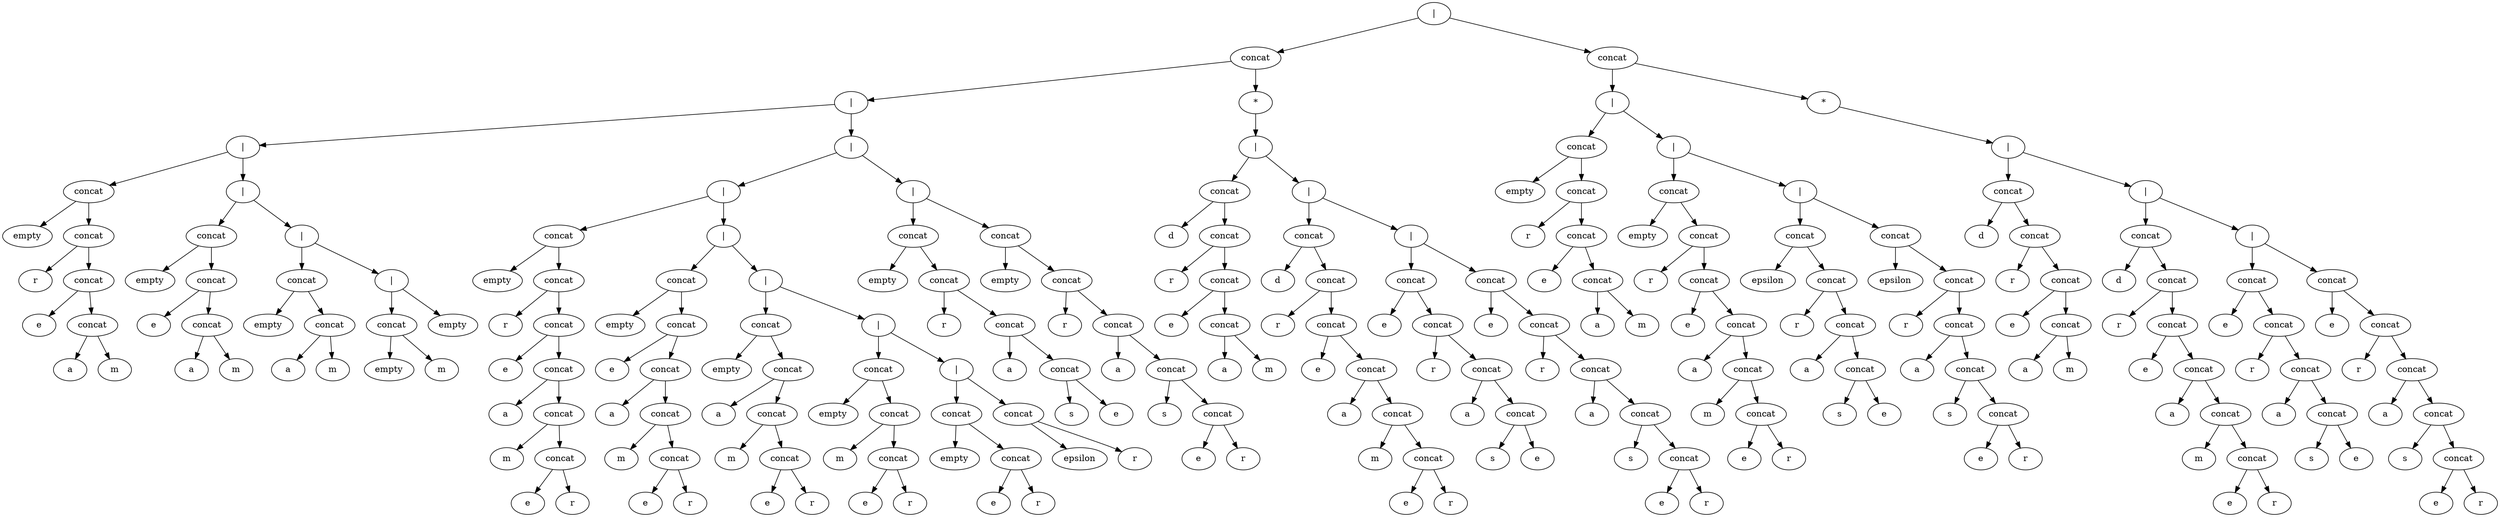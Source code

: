 digraph G {
  cbvbkhyvtfvavcrijwfldeocygklof [label="|"];
  cbvbkhyvtfvavcrijwfldeocygklof -> jcikxwwjwaeovjtsieadokxbxufkpk;
  jcikxwwjwaeovjtsieadokxbxufkpk [label="concat"];
  jcikxwwjwaeovjtsieadokxbxufkpk -> ubzqxsohvsybxjrnbcjlmglxciyooh;
  ubzqxsohvsybxjrnbcjlmglxciyooh [label="|"];
  ubzqxsohvsybxjrnbcjlmglxciyooh -> hcoieujaqwfgtzqzavxuezqlavjwxp;
  hcoieujaqwfgtzqzavxuezqlavjwxp [label="|"];
  hcoieujaqwfgtzqzavxuezqlavjwxp -> ixjevwwjsfohlpmiryoiawwduowxnt;
  ixjevwwjsfohlpmiryoiawwduowxnt [label="concat"];
  ixjevwwjsfohlpmiryoiawwduowxnt -> hnodswxqwovqmxqjecorjbcjjbuhug;
  hnodswxqwovqmxqjecorjbcjjbuhug [label="empty"];
  ixjevwwjsfohlpmiryoiawwduowxnt -> pktftzaccubkcrpkeabanhzatrpmoi;
  pktftzaccubkcrpkeabanhzatrpmoi [label="concat"];
  pktftzaccubkcrpkeabanhzatrpmoi -> xfmqiaaxhwfzqtbaapgrpnfrhawcvj;
  xfmqiaaxhwfzqtbaapgrpnfrhawcvj [label="r"];
  pktftzaccubkcrpkeabanhzatrpmoi -> ssrxtmsxxpuqsgaeuflvjpolrfgnyp;
  ssrxtmsxxpuqsgaeuflvjpolrfgnyp [label="concat"];
  ssrxtmsxxpuqsgaeuflvjpolrfgnyp -> fjklrqpvpthsfrumsyemjbecfwghlp;
  fjklrqpvpthsfrumsyemjbecfwghlp [label="e"];
  ssrxtmsxxpuqsgaeuflvjpolrfgnyp -> wykbrwtftbyyecehvftcfduouhvvzz;
  wykbrwtftbyyecehvftcfduouhvvzz [label="concat"];
  wykbrwtftbyyecehvftcfduouhvvzz -> btdepydamqbqluvtufknodedvytcut;
  btdepydamqbqluvtufknodedvytcut [label="a"];
  wykbrwtftbyyecehvftcfduouhvvzz -> ecscwbhsnmgnumeuzopgbznpwxcxyd;
  ecscwbhsnmgnumeuzopgbznpwxcxyd [label="m"];
  hcoieujaqwfgtzqzavxuezqlavjwxp -> gclfvauzafgwkpnuospchrlgmavyrs;
  gclfvauzafgwkpnuospchrlgmavyrs [label="|"];
  gclfvauzafgwkpnuospchrlgmavyrs -> uejmoorjrjhnomjafvkgekgbwzpljf;
  uejmoorjrjhnomjafvkgekgbwzpljf [label="concat"];
  uejmoorjrjhnomjafvkgekgbwzpljf -> jjgczdxjlliamksahtzhgnxlpjbhso;
  jjgczdxjlliamksahtzhgnxlpjbhso [label="empty"];
  uejmoorjrjhnomjafvkgekgbwzpljf -> ilfxyqtkcsxtulzdivdkzoqlzxinhh;
  ilfxyqtkcsxtulzdivdkzoqlzxinhh [label="concat"];
  ilfxyqtkcsxtulzdivdkzoqlzxinhh -> ukhppiowtiugldocxhktqybirambyr;
  ukhppiowtiugldocxhktqybirambyr [label="e"];
  ilfxyqtkcsxtulzdivdkzoqlzxinhh -> txuzyeruyfmnzkvmdlcbaqmzrwedkz;
  txuzyeruyfmnzkvmdlcbaqmzrwedkz [label="concat"];
  txuzyeruyfmnzkvmdlcbaqmzrwedkz -> eylbuhoxtbpijrybsbrobjjuucbjny;
  eylbuhoxtbpijrybsbrobjjuucbjny [label="a"];
  txuzyeruyfmnzkvmdlcbaqmzrwedkz -> yliuruvuwvlvyzjfzmfbeyvbkrxezd;
  yliuruvuwvlvyzjfzmfbeyvbkrxezd [label="m"];
  gclfvauzafgwkpnuospchrlgmavyrs -> mjpjtyplpxnlcpkztqrxcvfwdperdu;
  mjpjtyplpxnlcpkztqrxcvfwdperdu [label="|"];
  mjpjtyplpxnlcpkztqrxcvfwdperdu -> rcmhkkdlsgwyqqjmrlapsxnhidfijc;
  rcmhkkdlsgwyqqjmrlapsxnhidfijc [label="concat"];
  rcmhkkdlsgwyqqjmrlapsxnhidfijc -> mvnjkfnvmtfybczytyjntzbfdlhlmp;
  mvnjkfnvmtfybczytyjntzbfdlhlmp [label="empty"];
  rcmhkkdlsgwyqqjmrlapsxnhidfijc -> pjupunsatjzlcktduzpginqzmobtmt;
  pjupunsatjzlcktduzpginqzmobtmt [label="concat"];
  pjupunsatjzlcktduzpginqzmobtmt -> aaryldgjdaajcckbrhqzvjagslmgfb;
  aaryldgjdaajcckbrhqzvjagslmgfb [label="a"];
  pjupunsatjzlcktduzpginqzmobtmt -> rarfhnhwiagiluxdejalpervuuvwvp;
  rarfhnhwiagiluxdejalpervuuvwvp [label="m"];
  mjpjtyplpxnlcpkztqrxcvfwdperdu -> vimuchvdkqpgvjzsvjhuhfltjzjazs;
  vimuchvdkqpgvjzsvjhuhfltjzjazs [label="|"];
  vimuchvdkqpgvjzsvjhuhfltjzjazs -> xrpsofopieefxwancxknpkwbnbhbay;
  xrpsofopieefxwancxknpkwbnbhbay [label="concat"];
  xrpsofopieefxwancxknpkwbnbhbay -> rnzlutilhppavsmmefnjbeiautsoex;
  rnzlutilhppavsmmefnjbeiautsoex [label="empty"];
  xrpsofopieefxwancxknpkwbnbhbay -> xcnrirylfwhbubanwahmcsvaxdbbwy;
  xcnrirylfwhbubanwahmcsvaxdbbwy [label="m"];
  vimuchvdkqpgvjzsvjhuhfltjzjazs -> iuwkqksivfetjiggycpaktoqrlzfvq;
  iuwkqksivfetjiggycpaktoqrlzfvq [label="empty"];
  ubzqxsohvsybxjrnbcjlmglxciyooh -> vhsppbbsfoyojgbeazjbzxrmfameep;
  vhsppbbsfoyojgbeazjbzxrmfameep [label="|"];
  vhsppbbsfoyojgbeazjbzxrmfameep -> rmucxhfbqvsxaughpmbwjrpsnmxprc;
  rmucxhfbqvsxaughpmbwjrpsnmxprc [label="|"];
  rmucxhfbqvsxaughpmbwjrpsnmxprc -> luatmeuicschowxotixfzmvbcvlqfo;
  luatmeuicschowxotixfzmvbcvlqfo [label="concat"];
  luatmeuicschowxotixfzmvbcvlqfo -> vecucdrwlacubjaddrtmqajftyclpd;
  vecucdrwlacubjaddrtmqajftyclpd [label="empty"];
  luatmeuicschowxotixfzmvbcvlqfo -> mqpwcetkhoanayegbafboibmdrxeyn;
  mqpwcetkhoanayegbafboibmdrxeyn [label="concat"];
  mqpwcetkhoanayegbafboibmdrxeyn -> bgbdcwsleduugveiyucyvoqlvsbwwi;
  bgbdcwsleduugveiyucyvoqlvsbwwi [label="r"];
  mqpwcetkhoanayegbafboibmdrxeyn -> ulddvsxlfvlkmxfyzyczcsmfxbjfgv;
  ulddvsxlfvlkmxfyzyczcsmfxbjfgv [label="concat"];
  ulddvsxlfvlkmxfyzyczcsmfxbjfgv -> spvpznaqtrmuyosovbhiozdlzlnotz;
  spvpznaqtrmuyosovbhiozdlzlnotz [label="e"];
  ulddvsxlfvlkmxfyzyczcsmfxbjfgv -> qvkpjsjjfwuebqqhppnleballpafkr;
  qvkpjsjjfwuebqqhppnleballpafkr [label="concat"];
  qvkpjsjjfwuebqqhppnleballpafkr -> cyxtdjkxakgeeveybmbwqesdnrrzcz;
  cyxtdjkxakgeeveybmbwqesdnrrzcz [label="a"];
  qvkpjsjjfwuebqqhppnleballpafkr -> atgodlmcweojbunszzzlmmrtuobrkx;
  atgodlmcweojbunszzzlmmrtuobrkx [label="concat"];
  atgodlmcweojbunszzzlmmrtuobrkx -> rutcnlqozencqizimuguhmtmxkfsra;
  rutcnlqozencqizimuguhmtmxkfsra [label="m"];
  atgodlmcweojbunszzzlmmrtuobrkx -> pmjhbxtudvaratltusraaogfbqfadz;
  pmjhbxtudvaratltusraaogfbqfadz [label="concat"];
  pmjhbxtudvaratltusraaogfbqfadz -> tgmlazfkqjiukygscxtviwfpzcjtta;
  tgmlazfkqjiukygscxtviwfpzcjtta [label="e"];
  pmjhbxtudvaratltusraaogfbqfadz -> wmeajshnutwnpgbnncdiocsddxqqom;
  wmeajshnutwnpgbnncdiocsddxqqom [label="r"];
  rmucxhfbqvsxaughpmbwjrpsnmxprc -> moaqcamxlyscvpnommocjsvvzlcetu;
  moaqcamxlyscvpnommocjsvvzlcetu [label="|"];
  moaqcamxlyscvpnommocjsvvzlcetu -> tcfemxyiwrfdgizpbyfhvcjuvquumu;
  tcfemxyiwrfdgizpbyfhvcjuvquumu [label="concat"];
  tcfemxyiwrfdgizpbyfhvcjuvquumu -> ncavgoapmmacgswlbmqfdkgpeanmlw;
  ncavgoapmmacgswlbmqfdkgpeanmlw [label="empty"];
  tcfemxyiwrfdgizpbyfhvcjuvquumu -> ahhlatlfkfmpaubxlpdrqcykazjyfp;
  ahhlatlfkfmpaubxlpdrqcykazjyfp [label="concat"];
  ahhlatlfkfmpaubxlpdrqcykazjyfp -> bvletcwczcconkvwpsmiabanhvzfof;
  bvletcwczcconkvwpsmiabanhvzfof [label="e"];
  ahhlatlfkfmpaubxlpdrqcykazjyfp -> fnisligsdqkysghvpuobeodcklkxug;
  fnisligsdqkysghvpuobeodcklkxug [label="concat"];
  fnisligsdqkysghvpuobeodcklkxug -> mnbzddspjfcpvpqnxoispyrbcvntmk;
  mnbzddspjfcpvpqnxoispyrbcvntmk [label="a"];
  fnisligsdqkysghvpuobeodcklkxug -> xfnwhjziwbwiwycjrmgcmbvhbvuhcs;
  xfnwhjziwbwiwycjrmgcmbvhbvuhcs [label="concat"];
  xfnwhjziwbwiwycjrmgcmbvhbvuhcs -> xuzgxytjdyurjwurygbwyipgorhzaf;
  xuzgxytjdyurjwurygbwyipgorhzaf [label="m"];
  xfnwhjziwbwiwycjrmgcmbvhbvuhcs -> cgxasymzagwlevqhutqawokxzntdmf;
  cgxasymzagwlevqhutqawokxzntdmf [label="concat"];
  cgxasymzagwlevqhutqawokxzntdmf -> rkvfpnwzzsnewtshndroqspubyianc;
  rkvfpnwzzsnewtshndroqspubyianc [label="e"];
  cgxasymzagwlevqhutqawokxzntdmf -> mdjzdukocglhshlxajvfucdowwjeyd;
  mdjzdukocglhshlxajvfucdowwjeyd [label="r"];
  moaqcamxlyscvpnommocjsvvzlcetu -> vepoftxhswtqjtgtogosmueihtzkjl;
  vepoftxhswtqjtgtogosmueihtzkjl [label="|"];
  vepoftxhswtqjtgtogosmueihtzkjl -> jgnfxdmxctxaajjlwxrrjrijjslszo;
  jgnfxdmxctxaajjlwxrrjrijjslszo [label="concat"];
  jgnfxdmxctxaajjlwxrrjrijjslszo -> xwokbmlklptjiwdtwsperoxtgnhomt;
  xwokbmlklptjiwdtwsperoxtgnhomt [label="empty"];
  jgnfxdmxctxaajjlwxrrjrijjslszo -> smknnpuhvtvakrdauqcxnzpngrtziy;
  smknnpuhvtvakrdauqcxnzpngrtziy [label="concat"];
  smknnpuhvtvakrdauqcxnzpngrtziy -> vwjowhegmctxpeflxfrdvowijflduo;
  vwjowhegmctxpeflxfrdvowijflduo [label="a"];
  smknnpuhvtvakrdauqcxnzpngrtziy -> njjcjjszzeeeozfvtzuvbjskmsrhac;
  njjcjjszzeeeozfvtzuvbjskmsrhac [label="concat"];
  njjcjjszzeeeozfvtzuvbjskmsrhac -> brpjbpzyanqgqgbmrxjrlgxkyoorkc;
  brpjbpzyanqgqgbmrxjrlgxkyoorkc [label="m"];
  njjcjjszzeeeozfvtzuvbjskmsrhac -> vgvolrzabeumfntrimpsatiirmqdwl;
  vgvolrzabeumfntrimpsatiirmqdwl [label="concat"];
  vgvolrzabeumfntrimpsatiirmqdwl -> nbybvupfkpjbajhveqamjdgjaiohwn;
  nbybvupfkpjbajhveqamjdgjaiohwn [label="e"];
  vgvolrzabeumfntrimpsatiirmqdwl -> gqzgpucdblodkiasnkriojbdlouvsw;
  gqzgpucdblodkiasnkriojbdlouvsw [label="r"];
  vepoftxhswtqjtgtogosmueihtzkjl -> evafgpkubxsompnelxfetfcmoqjsgi;
  evafgpkubxsompnelxfetfcmoqjsgi [label="|"];
  evafgpkubxsompnelxfetfcmoqjsgi -> xgczaaqrfqydhvrtmrfeqbuwayygbz;
  xgczaaqrfqydhvrtmrfeqbuwayygbz [label="concat"];
  xgczaaqrfqydhvrtmrfeqbuwayygbz -> xxjxubmnubpbwszzfyizzzoouedkhy;
  xxjxubmnubpbwszzfyizzzoouedkhy [label="empty"];
  xgczaaqrfqydhvrtmrfeqbuwayygbz -> cxthicgsiovosktswsnrgldgylbyti;
  cxthicgsiovosktswsnrgldgylbyti [label="concat"];
  cxthicgsiovosktswsnrgldgylbyti -> wfmhxugnhqeocrlummieaacoebaqnq;
  wfmhxugnhqeocrlummieaacoebaqnq [label="m"];
  cxthicgsiovosktswsnrgldgylbyti -> phrujnzuyjdhylzgcgxzzrvhamxdna;
  phrujnzuyjdhylzgcgxzzrvhamxdna [label="concat"];
  phrujnzuyjdhylzgcgxzzrvhamxdna -> nxwsilrdibsucqnkfhfzlysyumafxt;
  nxwsilrdibsucqnkfhfzlysyumafxt [label="e"];
  phrujnzuyjdhylzgcgxzzrvhamxdna -> ezwvykmoqacguskclywjgescmaunmz;
  ezwvykmoqacguskclywjgescmaunmz [label="r"];
  evafgpkubxsompnelxfetfcmoqjsgi -> iivsymtrfnkplrfzvusxwgzeobbumi;
  iivsymtrfnkplrfzvusxwgzeobbumi [label="|"];
  iivsymtrfnkplrfzvusxwgzeobbumi -> knlpdiygeqlojizkebrbjzhhqwwdtz;
  knlpdiygeqlojizkebrbjzhhqwwdtz [label="concat"];
  knlpdiygeqlojizkebrbjzhhqwwdtz -> gyugjxekjoxcguwhynofajmontczaa;
  gyugjxekjoxcguwhynofajmontczaa [label="empty"];
  knlpdiygeqlojizkebrbjzhhqwwdtz -> kywpzlpjqdajtotluiillbvhzcxcqz;
  kywpzlpjqdajtotluiillbvhzcxcqz [label="concat"];
  kywpzlpjqdajtotluiillbvhzcxcqz -> xzlasqxdjochyjfusvffwavuikmfvk;
  xzlasqxdjochyjfusvffwavuikmfvk [label="e"];
  kywpzlpjqdajtotluiillbvhzcxcqz -> qrwrnkucxsgcgtdvegsvlhwkfqzyxt;
  qrwrnkucxsgcgtdvegsvlhwkfqzyxt [label="r"];
  iivsymtrfnkplrfzvusxwgzeobbumi -> yumyrfmgstcxifkxsefmdttrpymqjd;
  yumyrfmgstcxifkxsefmdttrpymqjd [label="concat"];
  yumyrfmgstcxifkxsefmdttrpymqjd -> vjdkbewrewsuhgjvqbdartxjiziqnn;
  vjdkbewrewsuhgjvqbdartxjiziqnn [label="epsilon"];
  yumyrfmgstcxifkxsefmdttrpymqjd -> vczfvkersbodplljicphysqtweujhr;
  vczfvkersbodplljicphysqtweujhr [label="r"];
  vhsppbbsfoyojgbeazjbzxrmfameep -> srsqztdvwsughkhbayglbrwolzaojx;
  srsqztdvwsughkhbayglbrwolzaojx [label="|"];
  srsqztdvwsughkhbayglbrwolzaojx -> cxhhpzadntditelhzrqrqutjjohjax;
  cxhhpzadntditelhzrqrqutjjohjax [label="concat"];
  cxhhpzadntditelhzrqrqutjjohjax -> qdpalyrlxjrpbqyznjlctzvtlaixru;
  qdpalyrlxjrpbqyznjlctzvtlaixru [label="empty"];
  cxhhpzadntditelhzrqrqutjjohjax -> idbltpeuuohzpdtdtzdbapefroelxw;
  idbltpeuuohzpdtdtzdbapefroelxw [label="concat"];
  idbltpeuuohzpdtdtzdbapefroelxw -> hrygrczwgnhrsncxhhcywvefzofbsq;
  hrygrczwgnhrsncxhhcywvefzofbsq [label="r"];
  idbltpeuuohzpdtdtzdbapefroelxw -> xalkciphjkabunklzmgatolqsreqqu;
  xalkciphjkabunklzmgatolqsreqqu [label="concat"];
  xalkciphjkabunklzmgatolqsreqqu -> dlfvhwanpedgtupwjecriealirlwgj;
  dlfvhwanpedgtupwjecriealirlwgj [label="a"];
  xalkciphjkabunklzmgatolqsreqqu -> xbwkfjjmaykluceqtltrelmmmwgfum;
  xbwkfjjmaykluceqtltrelmmmwgfum [label="concat"];
  xbwkfjjmaykluceqtltrelmmmwgfum -> auvwvopytgbpjqhmdmiggplcytgxwg;
  auvwvopytgbpjqhmdmiggplcytgxwg [label="s"];
  xbwkfjjmaykluceqtltrelmmmwgfum -> riravcowxboswelzrgyyhsturkxmvy;
  riravcowxboswelzrgyyhsturkxmvy [label="e"];
  srsqztdvwsughkhbayglbrwolzaojx -> lewkguhdwemlgnuwiwoeutuhutlkfz;
  lewkguhdwemlgnuwiwoeutuhutlkfz [label="concat"];
  lewkguhdwemlgnuwiwoeutuhutlkfz -> prwvwtcjqrrzhjixelhmkmigyertth;
  prwvwtcjqrrzhjixelhmkmigyertth [label="empty"];
  lewkguhdwemlgnuwiwoeutuhutlkfz -> ytxpfkwidhyjnhhitcfbmngdwdqawq;
  ytxpfkwidhyjnhhitcfbmngdwdqawq [label="concat"];
  ytxpfkwidhyjnhhitcfbmngdwdqawq -> skvfetezisoxsghqxajztbauewtotr;
  skvfetezisoxsghqxajztbauewtotr [label="r"];
  ytxpfkwidhyjnhhitcfbmngdwdqawq -> vdzjymzkinseauuibyekskiiczawzb;
  vdzjymzkinseauuibyekskiiczawzb [label="concat"];
  vdzjymzkinseauuibyekskiiczawzb -> bytrppjertjyfwsbzzeafwchprbccc;
  bytrppjertjyfwsbzzeafwchprbccc [label="a"];
  vdzjymzkinseauuibyekskiiczawzb -> kotybnbpbxzvywaxchrlmqwhmltnuc;
  kotybnbpbxzvywaxchrlmqwhmltnuc [label="concat"];
  kotybnbpbxzvywaxchrlmqwhmltnuc -> abridsuuwilnnqxxqyodgaqnnmrxkn;
  abridsuuwilnnqxxqyodgaqnnmrxkn [label="s"];
  kotybnbpbxzvywaxchrlmqwhmltnuc -> yticaomboppkkpgxbpiocjfmongytb;
  yticaomboppkkpgxbpiocjfmongytb [label="concat"];
  yticaomboppkkpgxbpiocjfmongytb -> erbsmisczdzxxedlujbonfaqovdzly;
  erbsmisczdzxxedlujbonfaqovdzly [label="e"];
  yticaomboppkkpgxbpiocjfmongytb -> sdsjfclpkjrfjickwpcfeimmupmiir;
  sdsjfclpkjrfjickwpcfeimmupmiir [label="r"];
  jcikxwwjwaeovjtsieadokxbxufkpk -> voabcrgfdmtovxkcjufwbrfvhmturf;
  voabcrgfdmtovxkcjufwbrfvhmturf [label="*"];
  voabcrgfdmtovxkcjufwbrfvhmturf -> jzjgqtblsqlawdlxfaeksjwmsawlhq;
  jzjgqtblsqlawdlxfaeksjwmsawlhq [label="|"];
  jzjgqtblsqlawdlxfaeksjwmsawlhq -> ncneckvxewzjejwnjdjjvevlsrefpe;
  ncneckvxewzjejwnjdjjvevlsrefpe [label="concat"];
  ncneckvxewzjejwnjdjjvevlsrefpe -> dbtvlgopjlzrrljodwcsrxosrqbxqr;
  dbtvlgopjlzrrljodwcsrxosrqbxqr [label="d"];
  ncneckvxewzjejwnjdjjvevlsrefpe -> zqcydlryfalbpkfyixvngcjshknmdg;
  zqcydlryfalbpkfyixvngcjshknmdg [label="concat"];
  zqcydlryfalbpkfyixvngcjshknmdg -> udtncxghsskxpjofpmhtsjfxiwjuzp;
  udtncxghsskxpjofpmhtsjfxiwjuzp [label="r"];
  zqcydlryfalbpkfyixvngcjshknmdg -> jgqnsjkbupsiiosxbddveabhsvjmmr;
  jgqnsjkbupsiiosxbddveabhsvjmmr [label="concat"];
  jgqnsjkbupsiiosxbddveabhsvjmmr -> reskhgjznwwpbnexchzqolpndbaqyp;
  reskhgjznwwpbnexchzqolpndbaqyp [label="e"];
  jgqnsjkbupsiiosxbddveabhsvjmmr -> nhkmawwnozmjjxkfcvmjkuxeitqnuf;
  nhkmawwnozmjjxkfcvmjkuxeitqnuf [label="concat"];
  nhkmawwnozmjjxkfcvmjkuxeitqnuf -> cusjkdxopnyxmomasmmmkobowkqncu;
  cusjkdxopnyxmomasmmmkobowkqncu [label="a"];
  nhkmawwnozmjjxkfcvmjkuxeitqnuf -> trfzwbitdfogyyksfiapwxmpvwkllu;
  trfzwbitdfogyyksfiapwxmpvwkllu [label="m"];
  jzjgqtblsqlawdlxfaeksjwmsawlhq -> qwzgwhgjqncomzdvfqjbcfgibfymvz;
  qwzgwhgjqncomzdvfqjbcfgibfymvz [label="|"];
  qwzgwhgjqncomzdvfqjbcfgibfymvz -> udxexxxzvwlqgwtayxvqkecqzxtcin;
  udxexxxzvwlqgwtayxvqkecqzxtcin [label="concat"];
  udxexxxzvwlqgwtayxvqkecqzxtcin -> ipbunahpaagffwbmkhlhqlfbazjqob;
  ipbunahpaagffwbmkhlhqlfbazjqob [label="d"];
  udxexxxzvwlqgwtayxvqkecqzxtcin -> namtrbegcssudrjzawjnnkmzvlufqo;
  namtrbegcssudrjzawjnnkmzvlufqo [label="concat"];
  namtrbegcssudrjzawjnnkmzvlufqo -> qrgmwmsznyxmyjtumaliezuceeivkr;
  qrgmwmsznyxmyjtumaliezuceeivkr [label="r"];
  namtrbegcssudrjzawjnnkmzvlufqo -> yyykpquvijamqemkidjpzfyjbjqjpm;
  yyykpquvijamqemkidjpzfyjbjqjpm [label="concat"];
  yyykpquvijamqemkidjpzfyjbjqjpm -> sednhwnseigiaduhaspdpvsswyzgoa;
  sednhwnseigiaduhaspdpvsswyzgoa [label="e"];
  yyykpquvijamqemkidjpzfyjbjqjpm -> blcsuowypfkonxzekynfuibtzfiruc;
  blcsuowypfkonxzekynfuibtzfiruc [label="concat"];
  blcsuowypfkonxzekynfuibtzfiruc -> kcetofxbegpwjnnwgdtwioqsaapujr;
  kcetofxbegpwjnnwgdtwioqsaapujr [label="a"];
  blcsuowypfkonxzekynfuibtzfiruc -> oueftmfmtinqhywlnaqhblggsfsley;
  oueftmfmtinqhywlnaqhblggsfsley [label="concat"];
  oueftmfmtinqhywlnaqhblggsfsley -> uaujzgotiajggmdakgvzgywzwuujxd;
  uaujzgotiajggmdakgvzgywzwuujxd [label="m"];
  oueftmfmtinqhywlnaqhblggsfsley -> nzeitzclgepmohhiscyphcbwmawxak;
  nzeitzclgepmohhiscyphcbwmawxak [label="concat"];
  nzeitzclgepmohhiscyphcbwmawxak -> vesytetgreefozrzdnonhvvrncazze;
  vesytetgreefozrzdnonhvvrncazze [label="e"];
  nzeitzclgepmohhiscyphcbwmawxak -> rpvlxmkagpjjgeflbsycldhgqutxzc;
  rpvlxmkagpjjgeflbsycldhgqutxzc [label="r"];
  qwzgwhgjqncomzdvfqjbcfgibfymvz -> vtxweahmutcsmkxkqcbdynmiklmyvl;
  vtxweahmutcsmkxkqcbdynmiklmyvl [label="|"];
  vtxweahmutcsmkxkqcbdynmiklmyvl -> knddbpcrulzethhosvdcmbnjuitbpm;
  knddbpcrulzethhosvdcmbnjuitbpm [label="concat"];
  knddbpcrulzethhosvdcmbnjuitbpm -> lhcboonkdbefapqysnlzszmenjffdm;
  lhcboonkdbefapqysnlzszmenjffdm [label="e"];
  knddbpcrulzethhosvdcmbnjuitbpm -> oitzlddgmtjoosehilbgsqmxbhlcko;
  oitzlddgmtjoosehilbgsqmxbhlcko [label="concat"];
  oitzlddgmtjoosehilbgsqmxbhlcko -> mfroznojpumcpergtlajkstaqiokdy;
  mfroznojpumcpergtlajkstaqiokdy [label="r"];
  oitzlddgmtjoosehilbgsqmxbhlcko -> mndztebudnxbsmeynvvumgphjelpal;
  mndztebudnxbsmeynvvumgphjelpal [label="concat"];
  mndztebudnxbsmeynvvumgphjelpal -> etdkbkogaymoqeczdenikzkgvdhhbp;
  etdkbkogaymoqeczdenikzkgvdhhbp [label="a"];
  mndztebudnxbsmeynvvumgphjelpal -> tcyxhnncksnbzgddyodslopllyjvyo;
  tcyxhnncksnbzgddyodslopllyjvyo [label="concat"];
  tcyxhnncksnbzgddyodslopllyjvyo -> rihcqrostfilwpuoazjtqzxpizxjzc;
  rihcqrostfilwpuoazjtqzxpizxjzc [label="s"];
  tcyxhnncksnbzgddyodslopllyjvyo -> dewrognypawwzbtyyfvmjgcgzyfnxh;
  dewrognypawwzbtyyfvmjgcgzyfnxh [label="e"];
  vtxweahmutcsmkxkqcbdynmiklmyvl -> kkzdxlmldiyxnkzxgkuaiwpvznstdw;
  kkzdxlmldiyxnkzxgkuaiwpvznstdw [label="concat"];
  kkzdxlmldiyxnkzxgkuaiwpvznstdw -> wpgainyszkmyxmcxdlrrjyvnsccgck;
  wpgainyszkmyxmcxdlrrjyvnsccgck [label="e"];
  kkzdxlmldiyxnkzxgkuaiwpvznstdw -> slfppxfqmoftwswiqupjnhjchfchjl;
  slfppxfqmoftwswiqupjnhjchfchjl [label="concat"];
  slfppxfqmoftwswiqupjnhjchfchjl -> vagnbrjwekuosftaeubbroybvwdzub;
  vagnbrjwekuosftaeubbroybvwdzub [label="r"];
  slfppxfqmoftwswiqupjnhjchfchjl -> xmzsxdmlfwzeizrqqdsvosejcghbmh;
  xmzsxdmlfwzeizrqqdsvosejcghbmh [label="concat"];
  xmzsxdmlfwzeizrqqdsvosejcghbmh -> zqxlyaarfnwyaxyvduunfkcozrobgc;
  zqxlyaarfnwyaxyvduunfkcozrobgc [label="a"];
  xmzsxdmlfwzeizrqqdsvosejcghbmh -> bvfepaczhgqsqwcwpxwsalncxownau;
  bvfepaczhgqsqwcwpxwsalncxownau [label="concat"];
  bvfepaczhgqsqwcwpxwsalncxownau -> eawzbxnbcgerdoibejeotdreudadlz;
  eawzbxnbcgerdoibejeotdreudadlz [label="s"];
  bvfepaczhgqsqwcwpxwsalncxownau -> vhtcoppcppumdyiftikcrlyfhnoqmq;
  vhtcoppcppumdyiftikcrlyfhnoqmq [label="concat"];
  vhtcoppcppumdyiftikcrlyfhnoqmq -> cupcdkctkhjwgxyjuuyxdfvdmkhqqr;
  cupcdkctkhjwgxyjuuyxdfvdmkhqqr [label="e"];
  vhtcoppcppumdyiftikcrlyfhnoqmq -> vsnxznxhkqfljpoxohvtnzwfvoahhj;
  vsnxznxhkqfljpoxohvtnzwfvoahhj [label="r"];
  cbvbkhyvtfvavcrijwfldeocygklof -> vdvdvhbipgyjgbbaaxsczxraopekgp;
  vdvdvhbipgyjgbbaaxsczxraopekgp [label="concat"];
  vdvdvhbipgyjgbbaaxsczxraopekgp -> kuzhcupxuwhzwcvxrxopcqqgdwqjdl;
  kuzhcupxuwhzwcvxrxopcqqgdwqjdl [label="|"];
  kuzhcupxuwhzwcvxrxopcqqgdwqjdl -> vwfdempbbqygxuosqsyvivqkqzyqvz;
  vwfdempbbqygxuosqsyvivqkqzyqvz [label="concat"];
  vwfdempbbqygxuosqsyvivqkqzyqvz -> porrqvuangkrvbcmlponfxstwfnzwr;
  porrqvuangkrvbcmlponfxstwfnzwr [label="empty"];
  vwfdempbbqygxuosqsyvivqkqzyqvz -> muktfiazkmgklqkssenhgswnqwldgd;
  muktfiazkmgklqkssenhgswnqwldgd [label="concat"];
  muktfiazkmgklqkssenhgswnqwldgd -> nzppdsobbxgtwbejvyjbmnkjxjxkjq;
  nzppdsobbxgtwbejvyjbmnkjxjxkjq [label="r"];
  muktfiazkmgklqkssenhgswnqwldgd -> trkktbdtktiqzcizaipgwwanqqzgon;
  trkktbdtktiqzcizaipgwwanqqzgon [label="concat"];
  trkktbdtktiqzcizaipgwwanqqzgon -> ssotnsvididxmeebfrwzskysdctvoo;
  ssotnsvididxmeebfrwzskysdctvoo [label="e"];
  trkktbdtktiqzcizaipgwwanqqzgon -> mwvwzuusxnvwbtkuabuzmibtdmmuzl;
  mwvwzuusxnvwbtkuabuzmibtdmmuzl [label="concat"];
  mwvwzuusxnvwbtkuabuzmibtdmmuzl -> uhcsolrlfeaptbwiilebaciqmzacbd;
  uhcsolrlfeaptbwiilebaciqmzacbd [label="a"];
  mwvwzuusxnvwbtkuabuzmibtdmmuzl -> owoxawouehuazvhavjxraqnmtdxhlz;
  owoxawouehuazvhavjxraqnmtdxhlz [label="m"];
  kuzhcupxuwhzwcvxrxopcqqgdwqjdl -> inkycbowmwillswttcswlktllgfkye;
  inkycbowmwillswttcswlktllgfkye [label="|"];
  inkycbowmwillswttcswlktllgfkye -> vhnxwfysamcswrzscodjeavvqnylsa;
  vhnxwfysamcswrzscodjeavvqnylsa [label="concat"];
  vhnxwfysamcswrzscodjeavvqnylsa -> hfnhkyktfzneaefhbfjisakamtgvsb;
  hfnhkyktfzneaefhbfjisakamtgvsb [label="empty"];
  vhnxwfysamcswrzscodjeavvqnylsa -> chrmetzyytjqtkwzwzhmiclckgulhp;
  chrmetzyytjqtkwzwzhmiclckgulhp [label="concat"];
  chrmetzyytjqtkwzwzhmiclckgulhp -> wmutgxmffnxugrjoqzjdgnszyyovsp;
  wmutgxmffnxugrjoqzjdgnszyyovsp [label="r"];
  chrmetzyytjqtkwzwzhmiclckgulhp -> fwiwelglsmipiediuzqisyscpttuks;
  fwiwelglsmipiediuzqisyscpttuks [label="concat"];
  fwiwelglsmipiediuzqisyscpttuks -> oypiyaigbgsoumseqlaziayquovzsx;
  oypiyaigbgsoumseqlaziayquovzsx [label="e"];
  fwiwelglsmipiediuzqisyscpttuks -> svckotfgcxzaltedvbykwtoldsbgch;
  svckotfgcxzaltedvbykwtoldsbgch [label="concat"];
  svckotfgcxzaltedvbykwtoldsbgch -> wjlxhxtpxpxsxrxpchflmqtomurvfq;
  wjlxhxtpxpxsxrxpchflmqtomurvfq [label="a"];
  svckotfgcxzaltedvbykwtoldsbgch -> oilbbumcmevzjtoxqgwkbeewudfguc;
  oilbbumcmevzjtoxqgwkbeewudfguc [label="concat"];
  oilbbumcmevzjtoxqgwkbeewudfguc -> dplsjjoizojyqhoeeakkkzgroeazil;
  dplsjjoizojyqhoeeakkkzgroeazil [label="m"];
  oilbbumcmevzjtoxqgwkbeewudfguc -> ytczgexomwgfkaajqveazprwcgvfoq;
  ytczgexomwgfkaajqveazprwcgvfoq [label="concat"];
  ytczgexomwgfkaajqveazprwcgvfoq -> ccduphhkytsrduqsvhjisibhobrppn;
  ccduphhkytsrduqsvhjisibhobrppn [label="e"];
  ytczgexomwgfkaajqveazprwcgvfoq -> nnzfiycyfwizkdwcchuuhsdfcondqa;
  nnzfiycyfwizkdwcchuuhsdfcondqa [label="r"];
  inkycbowmwillswttcswlktllgfkye -> ghmsozkdpoysqzrzbtzznswbxwaepk;
  ghmsozkdpoysqzrzbtzznswbxwaepk [label="|"];
  ghmsozkdpoysqzrzbtzznswbxwaepk -> zcjvksoiumzjyxtrpcenyrpoaokklm;
  zcjvksoiumzjyxtrpcenyrpoaokklm [label="concat"];
  zcjvksoiumzjyxtrpcenyrpoaokklm -> unxowcufwdfulcevkidirxizucvxlv;
  unxowcufwdfulcevkidirxizucvxlv [label="epsilon"];
  zcjvksoiumzjyxtrpcenyrpoaokklm -> xqqxqxkirdhwzlifgqxukbncjtnvjd;
  xqqxqxkirdhwzlifgqxukbncjtnvjd [label="concat"];
  xqqxqxkirdhwzlifgqxukbncjtnvjd -> cmswsxrfeyaquzexvweqnymfnoccow;
  cmswsxrfeyaquzexvweqnymfnoccow [label="r"];
  xqqxqxkirdhwzlifgqxukbncjtnvjd -> ycglrfrhgihyhtmjwptajnuxuahhte;
  ycglrfrhgihyhtmjwptajnuxuahhte [label="concat"];
  ycglrfrhgihyhtmjwptajnuxuahhte -> ezldqyrmgfomigkmkuqpeqtzruonwd;
  ezldqyrmgfomigkmkuqpeqtzruonwd [label="a"];
  ycglrfrhgihyhtmjwptajnuxuahhte -> lkyrsobzpdmhgzwsoukgcospfqipwb;
  lkyrsobzpdmhgzwsoukgcospfqipwb [label="concat"];
  lkyrsobzpdmhgzwsoukgcospfqipwb -> wbtmvfdtqkbfenzfipdjdpnjlpfmgb;
  wbtmvfdtqkbfenzfipdjdpnjlpfmgb [label="s"];
  lkyrsobzpdmhgzwsoukgcospfqipwb -> vzhcswqqgdaofxmpzfzhpduchzzuga;
  vzhcswqqgdaofxmpzfzhpduchzzuga [label="e"];
  ghmsozkdpoysqzrzbtzznswbxwaepk -> bqjbrwterinlgfcbxnjxmnnezxvsbs;
  bqjbrwterinlgfcbxnjxmnnezxvsbs [label="concat"];
  bqjbrwterinlgfcbxnjxmnnezxvsbs -> lgzrvhhebuxjtptclorugvcumtdqjr;
  lgzrvhhebuxjtptclorugvcumtdqjr [label="epsilon"];
  bqjbrwterinlgfcbxnjxmnnezxvsbs -> nidwgfzgbyrnhzdzxewipiumwtjigg;
  nidwgfzgbyrnhzdzxewipiumwtjigg [label="concat"];
  nidwgfzgbyrnhzdzxewipiumwtjigg -> pdkxeosymqfwecobotevvpsbtlapbp;
  pdkxeosymqfwecobotevvpsbtlapbp [label="r"];
  nidwgfzgbyrnhzdzxewipiumwtjigg -> hmatqatkiyywszxwixapledhmfzmbw;
  hmatqatkiyywszxwixapledhmfzmbw [label="concat"];
  hmatqatkiyywszxwixapledhmfzmbw -> qqtkhlunavjykqergzzojljybhygyz;
  qqtkhlunavjykqergzzojljybhygyz [label="a"];
  hmatqatkiyywszxwixapledhmfzmbw -> pezebbuggvivwnuhuhvogmoltafatl;
  pezebbuggvivwnuhuhvogmoltafatl [label="concat"];
  pezebbuggvivwnuhuhvogmoltafatl -> hpizfhrfulcviewplsshzpgquqajma;
  hpizfhrfulcviewplsshzpgquqajma [label="s"];
  pezebbuggvivwnuhuhvogmoltafatl -> ytiaiaezohrvhyfylixfqvpdtqcpep;
  ytiaiaezohrvhyfylixfqvpdtqcpep [label="concat"];
  ytiaiaezohrvhyfylixfqvpdtqcpep -> xhtzkbqruwupchbvkkehfoovbwiomd;
  xhtzkbqruwupchbvkkehfoovbwiomd [label="e"];
  ytiaiaezohrvhyfylixfqvpdtqcpep -> dwuvkjvzwicvqxhxevmvtrrhunbzos;
  dwuvkjvzwicvqxhxevmvtrrhunbzos [label="r"];
  vdvdvhbipgyjgbbaaxsczxraopekgp -> wfvlnrfrocgnpsuiylnuhcmdbqrqoz;
  wfvlnrfrocgnpsuiylnuhcmdbqrqoz [label="*"];
  wfvlnrfrocgnpsuiylnuhcmdbqrqoz -> kexhivohbbpfwzwggqrxhoqnypsged;
  kexhivohbbpfwzwggqrxhoqnypsged [label="|"];
  kexhivohbbpfwzwggqrxhoqnypsged -> dteuqrvomthhpdvtqxxpgxmysanxpm;
  dteuqrvomthhpdvtqxxpgxmysanxpm [label="concat"];
  dteuqrvomthhpdvtqxxpgxmysanxpm -> ranoldjbqpudmdlaxivylryyrowsnr;
  ranoldjbqpudmdlaxivylryyrowsnr [label="d"];
  dteuqrvomthhpdvtqxxpgxmysanxpm -> dwtlzjcxykzcbuepsavudtouhubwtv;
  dwtlzjcxykzcbuepsavudtouhubwtv [label="concat"];
  dwtlzjcxykzcbuepsavudtouhubwtv -> iczllwegwmlancikukhcerqgplfpjb;
  iczllwegwmlancikukhcerqgplfpjb [label="r"];
  dwtlzjcxykzcbuepsavudtouhubwtv -> ykdzotzanprgnqtmywbgoggecosvtk;
  ykdzotzanprgnqtmywbgoggecosvtk [label="concat"];
  ykdzotzanprgnqtmywbgoggecosvtk -> snwnjbtkkjqquzgpfcnavuxkvgjxwn;
  snwnjbtkkjqquzgpfcnavuxkvgjxwn [label="e"];
  ykdzotzanprgnqtmywbgoggecosvtk -> xpktuehlkpzsglxpkcvlpddpovdphx;
  xpktuehlkpzsglxpkcvlpddpovdphx [label="concat"];
  xpktuehlkpzsglxpkcvlpddpovdphx -> bnvrnmmrudhcqzhewcrqujkkxcckkq;
  bnvrnmmrudhcqzhewcrqujkkxcckkq [label="a"];
  xpktuehlkpzsglxpkcvlpddpovdphx -> wcemndbodqcpgzfdnldyvrlluebywa;
  wcemndbodqcpgzfdnldyvrlluebywa [label="m"];
  kexhivohbbpfwzwggqrxhoqnypsged -> mkipgguczoweqfjidiuefzqgtqemjm;
  mkipgguczoweqfjidiuefzqgtqemjm [label="|"];
  mkipgguczoweqfjidiuefzqgtqemjm -> cacyoronyhhkpsebgqdtoauxykhucm;
  cacyoronyhhkpsebgqdtoauxykhucm [label="concat"];
  cacyoronyhhkpsebgqdtoauxykhucm -> pesvuqmkipfsjmhfpdzuoeajiufhhv;
  pesvuqmkipfsjmhfpdzuoeajiufhhv [label="d"];
  cacyoronyhhkpsebgqdtoauxykhucm -> kfbugutpurjqtxfhfqjanqcmkbaopr;
  kfbugutpurjqtxfhfqjanqcmkbaopr [label="concat"];
  kfbugutpurjqtxfhfqjanqcmkbaopr -> dgkimuadwtgnkgcancunsnpfksqscf;
  dgkimuadwtgnkgcancunsnpfksqscf [label="r"];
  kfbugutpurjqtxfhfqjanqcmkbaopr -> vuqvyhogxagqwsemgujpbukwfvvgpz;
  vuqvyhogxagqwsemgujpbukwfvvgpz [label="concat"];
  vuqvyhogxagqwsemgujpbukwfvvgpz -> xflixmqlcarywyftqtfwkraotpbroy;
  xflixmqlcarywyftqtfwkraotpbroy [label="e"];
  vuqvyhogxagqwsemgujpbukwfvvgpz -> fnlhhzxhxoexryaioemhzalplwuoco;
  fnlhhzxhxoexryaioemhzalplwuoco [label="concat"];
  fnlhhzxhxoexryaioemhzalplwuoco -> sqodflshhizvfuvpxponjcgsbsdwvr;
  sqodflshhizvfuvpxponjcgsbsdwvr [label="a"];
  fnlhhzxhxoexryaioemhzalplwuoco -> gdexkpckiqasxkgpenehsvdefgamcg;
  gdexkpckiqasxkgpenehsvdefgamcg [label="concat"];
  gdexkpckiqasxkgpenehsvdefgamcg -> qiydditlwobtjgdmjmhaxgvxowbuwe;
  qiydditlwobtjgdmjmhaxgvxowbuwe [label="m"];
  gdexkpckiqasxkgpenehsvdefgamcg -> jglxiokqzstyjfiwcgcpvbrgmkrlak;
  jglxiokqzstyjfiwcgcpvbrgmkrlak [label="concat"];
  jglxiokqzstyjfiwcgcpvbrgmkrlak -> ltooevxrzbuufsnymesztejuzknlgt;
  ltooevxrzbuufsnymesztejuzknlgt [label="e"];
  jglxiokqzstyjfiwcgcpvbrgmkrlak -> uniitvoaytlvzsuxcdlmihycijldpz;
  uniitvoaytlvzsuxcdlmihycijldpz [label="r"];
  mkipgguczoweqfjidiuefzqgtqemjm -> qldswijkrbsmiuoqsxqwwdxwmwufzq;
  qldswijkrbsmiuoqsxqwwdxwmwufzq [label="|"];
  qldswijkrbsmiuoqsxqwwdxwmwufzq -> mrcsrjwhukvyyhcgtubwzlcztlmahj;
  mrcsrjwhukvyyhcgtubwzlcztlmahj [label="concat"];
  mrcsrjwhukvyyhcgtubwzlcztlmahj -> lodmtutvbikjjluvdbdqzoamrfjbgs;
  lodmtutvbikjjluvdbdqzoamrfjbgs [label="e"];
  mrcsrjwhukvyyhcgtubwzlcztlmahj -> jmcmkobsdikgwjhmvzriouluumfplt;
  jmcmkobsdikgwjhmvzriouluumfplt [label="concat"];
  jmcmkobsdikgwjhmvzriouluumfplt -> bupgyrbfsfidnynzmtljaqctimknaf;
  bupgyrbfsfidnynzmtljaqctimknaf [label="r"];
  jmcmkobsdikgwjhmvzriouluumfplt -> abgpbxsedpmhdzhknvgxxewaqbcnul;
  abgpbxsedpmhdzhknvgxxewaqbcnul [label="concat"];
  abgpbxsedpmhdzhknvgxxewaqbcnul -> jueellkozlniqwtfblnzkvjrifjfkj;
  jueellkozlniqwtfblnzkvjrifjfkj [label="a"];
  abgpbxsedpmhdzhknvgxxewaqbcnul -> mfgjwhqkwntnurphjlrofnvztyeqey;
  mfgjwhqkwntnurphjlrofnvztyeqey [label="concat"];
  mfgjwhqkwntnurphjlrofnvztyeqey -> edqdxcwfnywrpaqygapfhpqphktmje;
  edqdxcwfnywrpaqygapfhpqphktmje [label="s"];
  mfgjwhqkwntnurphjlrofnvztyeqey -> fateozvsmjumbyxcbqfdmkwfiiwjmf;
  fateozvsmjumbyxcbqfdmkwfiiwjmf [label="e"];
  qldswijkrbsmiuoqsxqwwdxwmwufzq -> ftwnbkayfxsavsoebiybycyenzbrfa;
  ftwnbkayfxsavsoebiybycyenzbrfa [label="concat"];
  ftwnbkayfxsavsoebiybycyenzbrfa -> brrjysvzpzttgbfkfhcqbnevnjfhhe;
  brrjysvzpzttgbfkfhcqbnevnjfhhe [label="e"];
  ftwnbkayfxsavsoebiybycyenzbrfa -> jgznpvjecstyjuehbtapyvogyfusrz;
  jgznpvjecstyjuehbtapyvogyfusrz [label="concat"];
  jgznpvjecstyjuehbtapyvogyfusrz -> tjeacavbzziqrtdgxpnxlcdawsczaz;
  tjeacavbzziqrtdgxpnxlcdawsczaz [label="r"];
  jgznpvjecstyjuehbtapyvogyfusrz -> gewtnjhoyitzqagjkozzkjhbqwkdar;
  gewtnjhoyitzqagjkozzkjhbqwkdar [label="concat"];
  gewtnjhoyitzqagjkozzkjhbqwkdar -> cvgychodibawlyzkaxqjfmgiympdcn;
  cvgychodibawlyzkaxqjfmgiympdcn [label="a"];
  gewtnjhoyitzqagjkozzkjhbqwkdar -> ykmunpbzmydegwlcmbicupqcgxveee;
  ykmunpbzmydegwlcmbicupqcgxveee [label="concat"];
  ykmunpbzmydegwlcmbicupqcgxveee -> dmdbiuyvwuwwhyravbgvpbjckwdkao;
  dmdbiuyvwuwwhyravbgvpbjckwdkao [label="s"];
  ykmunpbzmydegwlcmbicupqcgxveee -> cawielmxqemuekowjbejbbkxsuksyw;
  cawielmxqemuekowjbejbbkxsuksyw [label="concat"];
  cawielmxqemuekowjbejbbkxsuksyw -> qyljqvnnsezbayxysqsjjcccxbcbwg;
  qyljqvnnsezbayxysqsjjcccxbcbwg [label="e"];
  cawielmxqemuekowjbejbbkxsuksyw -> cdqkmmydlzqrzvrdmxjgjevyupjibs;
  cdqkmmydlzqrzvrdmxjgjevyupjibs [label="r"];
}
